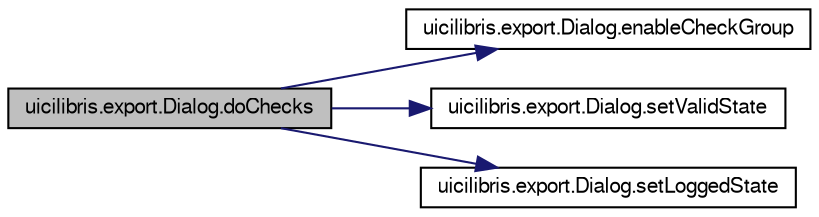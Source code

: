 digraph G
{
  edge [fontname="FreeSans",fontsize="10",labelfontname="FreeSans",labelfontsize="10"];
  node [fontname="FreeSans",fontsize="10",shape=record];
  rankdir="LR";
  Node1 [label="uicilibris.export.Dialog.doChecks",height=0.2,width=0.4,color="black", fillcolor="grey75", style="filled" fontcolor="black"];
  Node1 -> Node2 [color="midnightblue",fontsize="10",style="solid",fontname="FreeSans"];
  Node2 [label="uicilibris.export.Dialog.enableCheckGroup",height=0.2,width=0.4,color="black", fillcolor="white", style="filled",URL="$classuicilibris_1_1export_1_1Dialog.html#a5f3ee8a0cad10e0277f69da100d23223",tooltip="enables or disables the widget for the check"];
  Node1 -> Node3 [color="midnightblue",fontsize="10",style="solid",fontname="FreeSans"];
  Node3 [label="uicilibris.export.Dialog.setValidState",height=0.2,width=0.4,color="black", fillcolor="white", style="filled",URL="$classuicilibris_1_1export_1_1Dialog.html#a3ece649c3025eca49cacfb0606f35cca",tooltip="sets the information about the validity of the mediawiki"];
  Node1 -> Node4 [color="midnightblue",fontsize="10",style="solid",fontname="FreeSans"];
  Node4 [label="uicilibris.export.Dialog.setLoggedState",height=0.2,width=0.4,color="black", fillcolor="white", style="filled",URL="$classuicilibris_1_1export_1_1Dialog.html#a70dddfb3f14af29cb206ad1cc28bba66",tooltip="sets the information about login in the mediawiki"];
}

